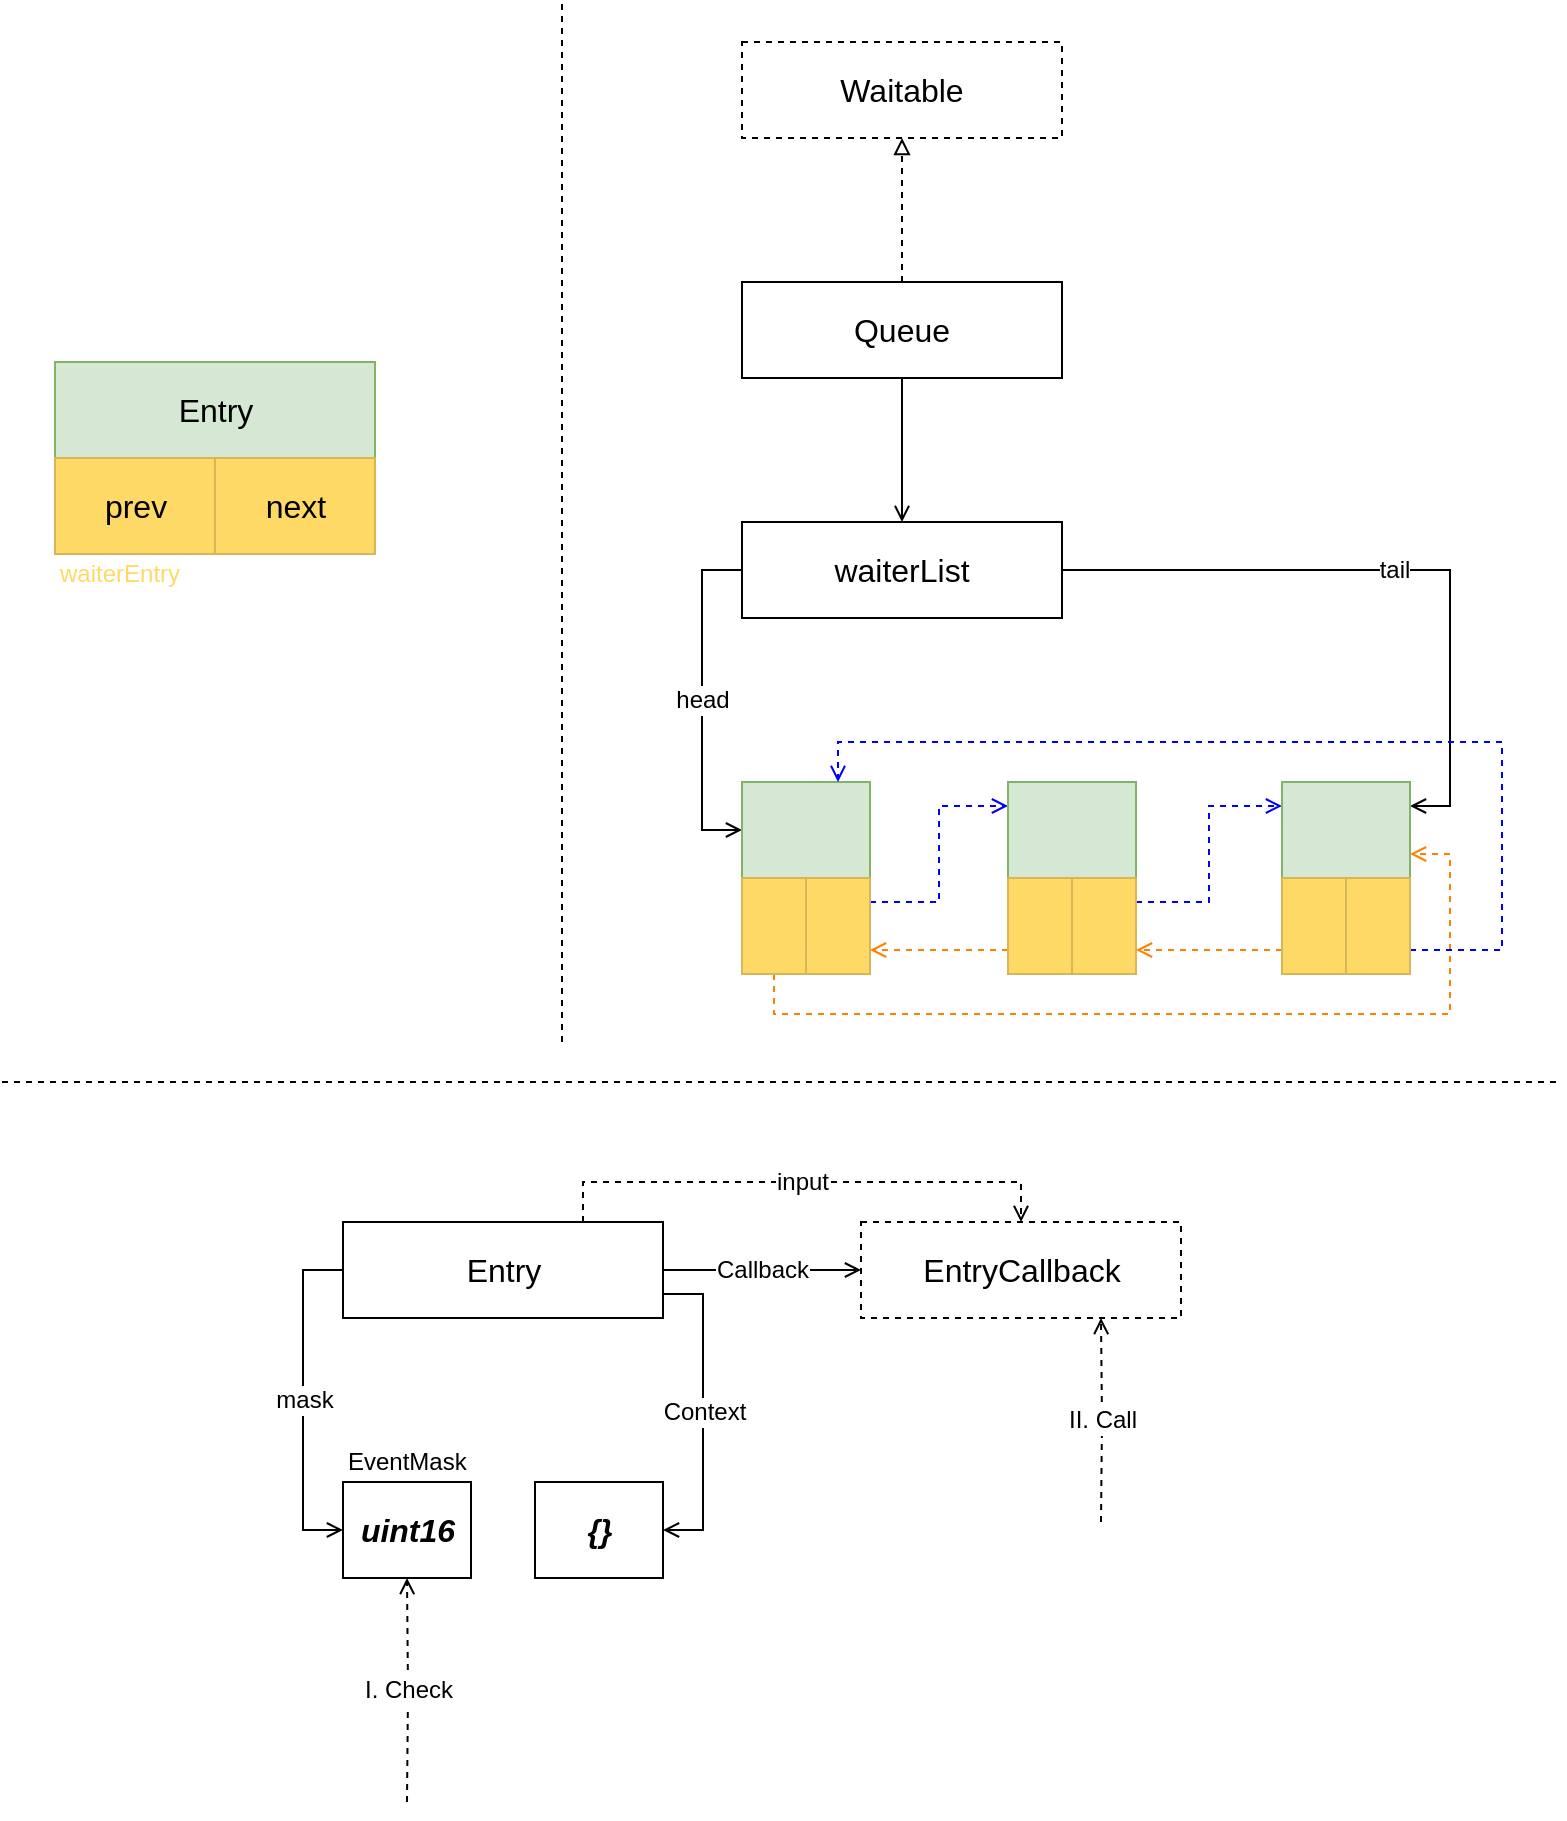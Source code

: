 <mxfile version="11.3.0" type="github" pages="1"><diagram id="JW0kzwsSbz2Gzd48m3-7" name="waitable"><mxGraphModel dx="906" dy="497" grid="1" gridSize="10" guides="1" tooltips="1" connect="1" arrows="1" fold="1" page="1" pageScale="1" pageWidth="827" pageHeight="1169" math="0" shadow="0"><root><mxCell id="0"/><mxCell id="1" parent="0"/><mxCell id="V4IHD3x7J3oMEVSCNB0K-3" style="edgeStyle=orthogonalEdgeStyle;rounded=0;orthogonalLoop=1;jettySize=auto;html=1;exitX=0.5;exitY=1;exitDx=0;exitDy=0;entryX=0.5;entryY=0;entryDx=0;entryDy=0;fontSize=12;endArrow=open;endFill=0;" edge="1" parent="1" source="V4IHD3x7J3oMEVSCNB0K-1" target="V4IHD3x7J3oMEVSCNB0K-2"><mxGeometry relative="1" as="geometry"/></mxCell><mxCell id="V4IHD3x7J3oMEVSCNB0K-55" style="edgeStyle=orthogonalEdgeStyle;rounded=0;orthogonalLoop=1;jettySize=auto;html=1;exitX=0.5;exitY=0;exitDx=0;exitDy=0;entryX=0.5;entryY=1;entryDx=0;entryDy=0;dashed=1;endArrow=block;endFill=0;strokeColor=#000000;fontSize=12;fontColor=#000000;" edge="1" parent="1" source="V4IHD3x7J3oMEVSCNB0K-1" target="V4IHD3x7J3oMEVSCNB0K-54"><mxGeometry relative="1" as="geometry"/></mxCell><mxCell id="V4IHD3x7J3oMEVSCNB0K-1" value="Queue" style="rounded=0;whiteSpace=wrap;html=1;fontSize=16;" vertex="1" parent="1"><mxGeometry x="390" y="160" width="160" height="48" as="geometry"/></mxCell><mxCell id="V4IHD3x7J3oMEVSCNB0K-35" value="head" style="edgeStyle=orthogonalEdgeStyle;rounded=0;orthogonalLoop=1;jettySize=auto;html=1;exitX=0;exitY=0.5;exitDx=0;exitDy=0;entryX=0;entryY=0.5;entryDx=0;entryDy=0;endArrow=open;endFill=0;fontSize=12;fontColor=#000000;" edge="1" parent="1" source="V4IHD3x7J3oMEVSCNB0K-2" target="V4IHD3x7J3oMEVSCNB0K-26"><mxGeometry relative="1" as="geometry"/></mxCell><mxCell id="V4IHD3x7J3oMEVSCNB0K-36" value="tail" style="edgeStyle=orthogonalEdgeStyle;rounded=0;orthogonalLoop=1;jettySize=auto;html=1;exitX=1;exitY=0.5;exitDx=0;exitDy=0;entryX=1;entryY=0.25;entryDx=0;entryDy=0;endArrow=open;endFill=0;fontSize=12;fontColor=#000000;" edge="1" parent="1" source="V4IHD3x7J3oMEVSCNB0K-2" target="V4IHD3x7J3oMEVSCNB0K-32"><mxGeometry relative="1" as="geometry"/></mxCell><mxCell id="V4IHD3x7J3oMEVSCNB0K-2" value="waiterList" style="rounded=0;whiteSpace=wrap;html=1;fontSize=16;" vertex="1" parent="1"><mxGeometry x="390" y="280" width="160" height="48" as="geometry"/></mxCell><mxCell id="V4IHD3x7J3oMEVSCNB0K-22" value="Entry" style="rounded=0;whiteSpace=wrap;html=1;fontSize=16;fillColor=#d5e8d4;strokeColor=#82b366;" vertex="1" parent="1"><mxGeometry x="46.5" y="200" width="160" height="48" as="geometry"/></mxCell><mxCell id="V4IHD3x7J3oMEVSCNB0K-23" value="prev" style="rounded=0;whiteSpace=wrap;html=1;fontSize=16;fillColor=#FFD966;strokeColor=#d6b656;" vertex="1" parent="1"><mxGeometry x="46.5" y="248" width="80" height="48" as="geometry"/></mxCell><mxCell id="V4IHD3x7J3oMEVSCNB0K-24" value="next" style="rounded=0;whiteSpace=wrap;html=1;fontSize=16;fillColor=#FFD966;strokeColor=#d6b656;" vertex="1" parent="1"><mxGeometry x="126.5" y="248" width="80" height="48" as="geometry"/></mxCell><mxCell id="V4IHD3x7J3oMEVSCNB0K-25" value="waiterEntry" style="text;html=1;resizable=0;points=[];autosize=1;align=left;verticalAlign=top;spacingTop=-4;fontSize=12;fontColor=#FFD966;" vertex="1" parent="1"><mxGeometry x="46.5" y="296" width="80" height="20" as="geometry"/></mxCell><mxCell id="V4IHD3x7J3oMEVSCNB0K-26" value="" style="rounded=0;whiteSpace=wrap;html=1;fontSize=16;fillColor=#d5e8d4;strokeColor=#82b366;" vertex="1" parent="1"><mxGeometry x="390" y="410" width="64" height="48" as="geometry"/></mxCell><mxCell id="V4IHD3x7J3oMEVSCNB0K-42" style="edgeStyle=orthogonalEdgeStyle;rounded=0;orthogonalLoop=1;jettySize=auto;html=1;exitX=0.5;exitY=1;exitDx=0;exitDy=0;entryX=1;entryY=0.75;entryDx=0;entryDy=0;dashed=1;endArrow=open;endFill=0;fontSize=12;fontColor=#000000;strokeColor=#FF8000;" edge="1" parent="1" source="V4IHD3x7J3oMEVSCNB0K-27" target="V4IHD3x7J3oMEVSCNB0K-32"><mxGeometry relative="1" as="geometry"/></mxCell><mxCell id="V4IHD3x7J3oMEVSCNB0K-27" value="" style="rounded=0;whiteSpace=wrap;html=1;fontSize=16;fillColor=#FFD966;strokeColor=#d6b656;" vertex="1" parent="1"><mxGeometry x="390" y="458" width="32" height="48" as="geometry"/></mxCell><mxCell id="V4IHD3x7J3oMEVSCNB0K-37" style="edgeStyle=orthogonalEdgeStyle;rounded=0;orthogonalLoop=1;jettySize=auto;html=1;exitX=1;exitY=0.25;exitDx=0;exitDy=0;entryX=0;entryY=0.25;entryDx=0;entryDy=0;endArrow=open;endFill=0;fontSize=12;fontColor=#6600CC;dashed=1;strokeColor=#0000FF;" edge="1" parent="1" source="V4IHD3x7J3oMEVSCNB0K-28" target="V4IHD3x7J3oMEVSCNB0K-29"><mxGeometry relative="1" as="geometry"/></mxCell><mxCell id="V4IHD3x7J3oMEVSCNB0K-28" value="" style="rounded=0;whiteSpace=wrap;html=1;fontSize=16;fillColor=#FFD966;strokeColor=#d6b656;" vertex="1" parent="1"><mxGeometry x="422" y="458" width="32" height="48" as="geometry"/></mxCell><mxCell id="V4IHD3x7J3oMEVSCNB0K-29" value="" style="rounded=0;whiteSpace=wrap;html=1;fontSize=16;fillColor=#d5e8d4;strokeColor=#82b366;" vertex="1" parent="1"><mxGeometry x="523" y="410" width="64" height="48" as="geometry"/></mxCell><mxCell id="V4IHD3x7J3oMEVSCNB0K-41" style="edgeStyle=orthogonalEdgeStyle;rounded=0;orthogonalLoop=1;jettySize=auto;html=1;exitX=0;exitY=0.75;exitDx=0;exitDy=0;entryX=1;entryY=0.75;entryDx=0;entryDy=0;dashed=1;endArrow=open;endFill=0;fontSize=12;fontColor=#000000;strokeColor=#FF8000;" edge="1" parent="1" source="V4IHD3x7J3oMEVSCNB0K-30" target="V4IHD3x7J3oMEVSCNB0K-28"><mxGeometry relative="1" as="geometry"/></mxCell><mxCell id="V4IHD3x7J3oMEVSCNB0K-30" value="" style="rounded=0;whiteSpace=wrap;html=1;fontSize=16;fillColor=#FFD966;strokeColor=#d6b656;" vertex="1" parent="1"><mxGeometry x="523" y="458" width="32" height="48" as="geometry"/></mxCell><mxCell id="V4IHD3x7J3oMEVSCNB0K-38" style="edgeStyle=orthogonalEdgeStyle;rounded=0;orthogonalLoop=1;jettySize=auto;html=1;exitX=1;exitY=0.25;exitDx=0;exitDy=0;entryX=0;entryY=0.25;entryDx=0;entryDy=0;dashed=1;endArrow=open;endFill=0;fontSize=12;fontColor=#6600CC;strokeColor=#0000FF;" edge="1" parent="1" source="V4IHD3x7J3oMEVSCNB0K-31" target="V4IHD3x7J3oMEVSCNB0K-32"><mxGeometry relative="1" as="geometry"/></mxCell><mxCell id="V4IHD3x7J3oMEVSCNB0K-31" value="" style="rounded=0;whiteSpace=wrap;html=1;fontSize=16;fillColor=#FFD966;strokeColor=#d6b656;" vertex="1" parent="1"><mxGeometry x="555" y="458" width="32" height="48" as="geometry"/></mxCell><mxCell id="V4IHD3x7J3oMEVSCNB0K-32" value="" style="rounded=0;whiteSpace=wrap;html=1;fontSize=16;fillColor=#d5e8d4;strokeColor=#82b366;" vertex="1" parent="1"><mxGeometry x="660" y="410" width="64" height="48" as="geometry"/></mxCell><mxCell id="V4IHD3x7J3oMEVSCNB0K-40" style="edgeStyle=orthogonalEdgeStyle;rounded=0;orthogonalLoop=1;jettySize=auto;html=1;exitX=0;exitY=0.75;exitDx=0;exitDy=0;entryX=1;entryY=0.75;entryDx=0;entryDy=0;dashed=1;endArrow=open;endFill=0;fontSize=12;fontColor=#000000;strokeColor=#FF8000;" edge="1" parent="1" source="V4IHD3x7J3oMEVSCNB0K-33" target="V4IHD3x7J3oMEVSCNB0K-31"><mxGeometry relative="1" as="geometry"/></mxCell><mxCell id="V4IHD3x7J3oMEVSCNB0K-33" value="" style="rounded=0;whiteSpace=wrap;html=1;fontSize=16;fillColor=#FFD966;strokeColor=#d6b656;" vertex="1" parent="1"><mxGeometry x="660" y="458" width="32" height="48" as="geometry"/></mxCell><mxCell id="V4IHD3x7J3oMEVSCNB0K-39" style="edgeStyle=orthogonalEdgeStyle;rounded=0;orthogonalLoop=1;jettySize=auto;html=1;exitX=1;exitY=0.75;exitDx=0;exitDy=0;entryX=0.75;entryY=0;entryDx=0;entryDy=0;dashed=1;endArrow=open;endFill=0;fontSize=12;fontColor=#6600CC;strokeColor=#0000FF;" edge="1" parent="1" source="V4IHD3x7J3oMEVSCNB0K-34" target="V4IHD3x7J3oMEVSCNB0K-26"><mxGeometry relative="1" as="geometry"><Array as="points"><mxPoint x="770" y="494"/><mxPoint x="770" y="390"/><mxPoint x="438" y="390"/></Array></mxGeometry></mxCell><mxCell id="V4IHD3x7J3oMEVSCNB0K-34" value="" style="rounded=0;whiteSpace=wrap;html=1;fontSize=16;fillColor=#FFD966;strokeColor=#d6b656;" vertex="1" parent="1"><mxGeometry x="692" y="458" width="32" height="48" as="geometry"/></mxCell><mxCell id="V4IHD3x7J3oMEVSCNB0K-45" value="Callback" style="edgeStyle=orthogonalEdgeStyle;rounded=0;orthogonalLoop=1;jettySize=auto;html=1;exitX=1;exitY=0.5;exitDx=0;exitDy=0;entryX=0;entryY=0.5;entryDx=0;entryDy=0;endArrow=open;endFill=0;strokeColor=#000000;fontSize=12;fontColor=#000000;" edge="1" parent="1" source="V4IHD3x7J3oMEVSCNB0K-43" target="V4IHD3x7J3oMEVSCNB0K-44"><mxGeometry relative="1" as="geometry"/></mxCell><mxCell id="V4IHD3x7J3oMEVSCNB0K-48" value="mask" style="edgeStyle=orthogonalEdgeStyle;rounded=0;orthogonalLoop=1;jettySize=auto;html=1;exitX=0;exitY=0.5;exitDx=0;exitDy=0;entryX=0;entryY=0.5;entryDx=0;entryDy=0;endArrow=open;endFill=0;strokeColor=#000000;fontSize=12;fontColor=#000000;" edge="1" parent="1" source="V4IHD3x7J3oMEVSCNB0K-43" target="V4IHD3x7J3oMEVSCNB0K-46"><mxGeometry relative="1" as="geometry"/></mxCell><mxCell id="V4IHD3x7J3oMEVSCNB0K-50" value="Context" style="edgeStyle=orthogonalEdgeStyle;rounded=0;orthogonalLoop=1;jettySize=auto;html=1;exitX=1;exitY=0.75;exitDx=0;exitDy=0;entryX=1;entryY=0.5;entryDx=0;entryDy=0;endArrow=open;endFill=0;strokeColor=#000000;fontSize=12;fontColor=#000000;" edge="1" parent="1" source="V4IHD3x7J3oMEVSCNB0K-43" target="V4IHD3x7J3oMEVSCNB0K-49"><mxGeometry relative="1" as="geometry"/></mxCell><mxCell id="V4IHD3x7J3oMEVSCNB0K-53" value="input" style="edgeStyle=orthogonalEdgeStyle;rounded=0;orthogonalLoop=1;jettySize=auto;html=1;exitX=0.75;exitY=0;exitDx=0;exitDy=0;entryX=0.5;entryY=0;entryDx=0;entryDy=0;dashed=1;endArrow=open;endFill=0;strokeColor=#000000;fontSize=12;fontColor=#000000;" edge="1" parent="1" source="V4IHD3x7J3oMEVSCNB0K-43" target="V4IHD3x7J3oMEVSCNB0K-44"><mxGeometry relative="1" as="geometry"/></mxCell><mxCell id="V4IHD3x7J3oMEVSCNB0K-43" value="Entry" style="rounded=0;whiteSpace=wrap;html=1;fontSize=16;" vertex="1" parent="1"><mxGeometry x="190.5" y="630" width="160" height="48" as="geometry"/></mxCell><mxCell id="V4IHD3x7J3oMEVSCNB0K-52" value="II. Call" style="edgeStyle=orthogonalEdgeStyle;rounded=0;orthogonalLoop=1;jettySize=auto;html=1;endArrow=open;endFill=0;strokeColor=#000000;fontSize=12;fontColor=#000000;entryX=0.75;entryY=1;entryDx=0;entryDy=0;dashed=1;" edge="1" parent="1" target="V4IHD3x7J3oMEVSCNB0K-44"><mxGeometry relative="1" as="geometry"><mxPoint x="569.5" y="780" as="targetPoint"/><mxPoint x="569.5" y="780" as="sourcePoint"/></mxGeometry></mxCell><mxCell id="V4IHD3x7J3oMEVSCNB0K-44" value="EntryCallback" style="rounded=0;whiteSpace=wrap;html=1;fontSize=16;dashed=1;" vertex="1" parent="1"><mxGeometry x="449.5" y="630" width="160" height="48" as="geometry"/></mxCell><mxCell id="V4IHD3x7J3oMEVSCNB0K-51" value="I. Check" style="edgeStyle=orthogonalEdgeStyle;rounded=0;orthogonalLoop=1;jettySize=auto;html=1;endArrow=open;endFill=0;strokeColor=#000000;fontSize=12;fontColor=#000000;entryX=0.5;entryY=1;entryDx=0;entryDy=0;dashed=1;" edge="1" parent="1" target="V4IHD3x7J3oMEVSCNB0K-46"><mxGeometry relative="1" as="geometry"><mxPoint x="222.5" y="900" as="targetPoint"/><mxPoint x="222.5" y="920" as="sourcePoint"/></mxGeometry></mxCell><mxCell id="V4IHD3x7J3oMEVSCNB0K-46" value="uint16" style="rounded=0;whiteSpace=wrap;html=1;fontSize=16;fontStyle=3" vertex="1" parent="1"><mxGeometry x="190.5" y="760" width="64" height="48" as="geometry"/></mxCell><mxCell id="V4IHD3x7J3oMEVSCNB0K-47" value="EventMask" style="text;html=1;resizable=0;points=[];autosize=1;align=left;verticalAlign=top;spacingTop=-4;fontSize=12;fontColor=#000000;" vertex="1" parent="1"><mxGeometry x="190.5" y="740" width="70" height="20" as="geometry"/></mxCell><mxCell id="V4IHD3x7J3oMEVSCNB0K-49" value="{}" style="rounded=0;whiteSpace=wrap;html=1;fontSize=16;fontStyle=3" vertex="1" parent="1"><mxGeometry x="286.5" y="760" width="64" height="48" as="geometry"/></mxCell><mxCell id="V4IHD3x7J3oMEVSCNB0K-54" value="Waitable" style="rounded=0;whiteSpace=wrap;html=1;fontSize=16;dashed=1;" vertex="1" parent="1"><mxGeometry x="390" y="40" width="160" height="48" as="geometry"/></mxCell><mxCell id="V4IHD3x7J3oMEVSCNB0K-56" value="" style="endArrow=none;dashed=1;html=1;strokeColor=#000000;fontSize=12;fontColor=#000000;" edge="1" parent="1"><mxGeometry width="50" height="50" relative="1" as="geometry"><mxPoint x="20" y="560" as="sourcePoint"/><mxPoint x="800" y="560" as="targetPoint"/></mxGeometry></mxCell><mxCell id="V4IHD3x7J3oMEVSCNB0K-57" value="" style="endArrow=none;dashed=1;html=1;strokeColor=#000000;fontSize=12;fontColor=#000000;" edge="1" parent="1"><mxGeometry width="50" height="50" relative="1" as="geometry"><mxPoint x="300" y="540" as="sourcePoint"/><mxPoint x="300" y="20" as="targetPoint"/></mxGeometry></mxCell></root></mxGraphModel></diagram></mxfile>